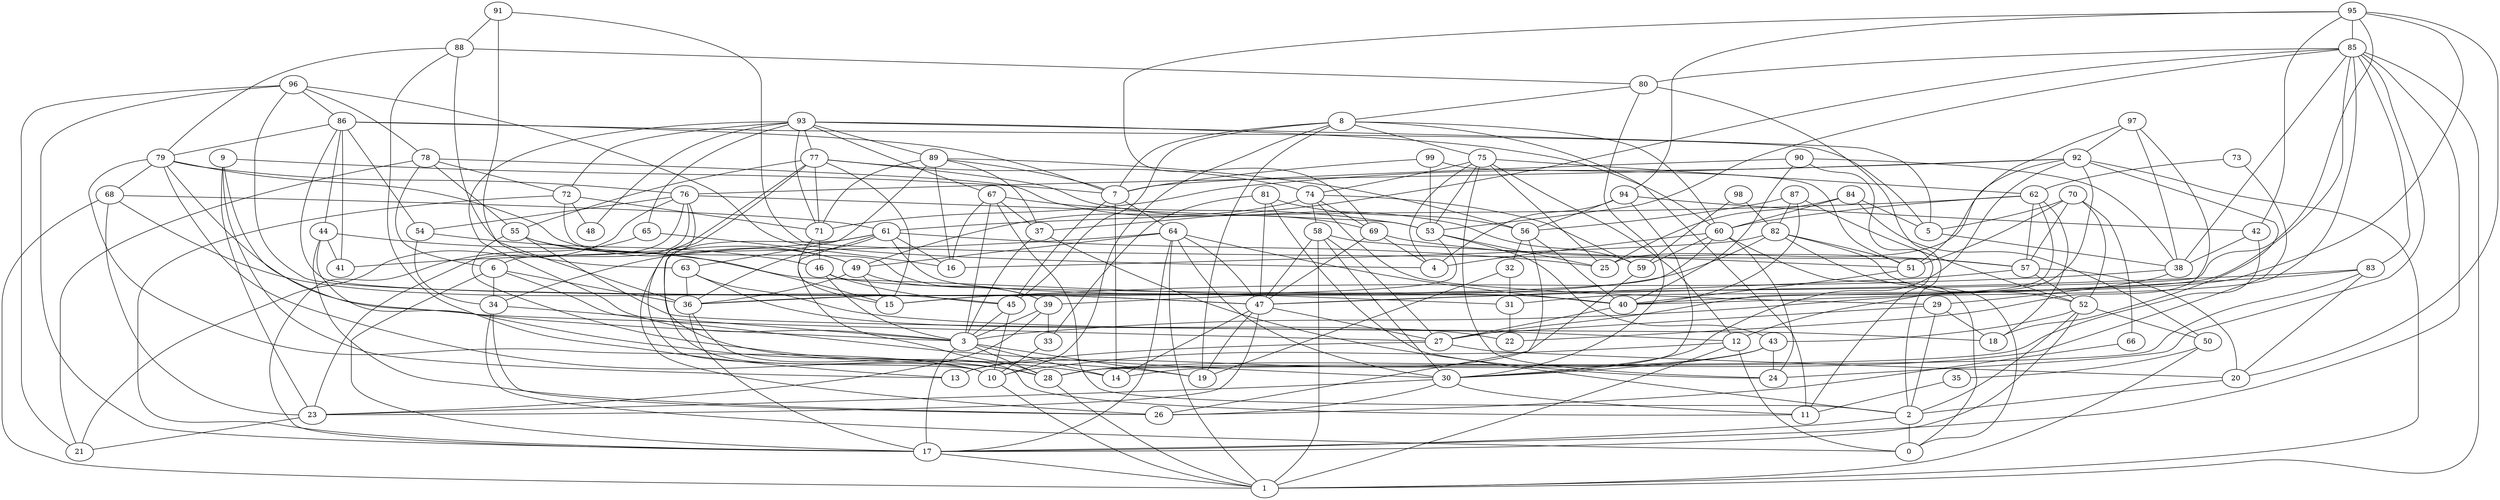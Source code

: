 digraph GG_graph {

subgraph G_graph {
edge [color = black]
"64" -> "41" [dir = none]
"73" -> "28" [dir = none]
"98" -> "59" [dir = none]
"34" -> "0" [dir = none]
"87" -> "82" [dir = none]
"87" -> "52" [dir = none]
"70" -> "5" [dir = none]
"66" -> "26" [dir = none]
"27" -> "20" [dir = none]
"42" -> "38" [dir = none]
"80" -> "2" [dir = none]
"9" -> "3" [dir = none]
"97" -> "22" [dir = none]
"97" -> "38" [dir = none]
"32" -> "31" [dir = none]
"96" -> "4" [dir = none]
"43" -> "24" [dir = none]
"47" -> "19" [dir = none]
"76" -> "54" [dir = none]
"76" -> "21" [dir = none]
"76" -> "23" [dir = none]
"76" -> "53" [dir = none]
"39" -> "3" [dir = none]
"90" -> "40" [dir = none]
"49" -> "39" [dir = none]
"49" -> "36" [dir = none]
"53" -> "43" [dir = none]
"53" -> "36" [dir = none]
"17" -> "1" [dir = none]
"37" -> "24" [dir = none]
"46" -> "40" [dir = none]
"33" -> "10" [dir = none]
"6" -> "17" [dir = none]
"6" -> "30" [dir = none]
"45" -> "3" [dir = none]
"38" -> "15" [dir = none]
"61" -> "10" [dir = none]
"61" -> "16" [dir = none]
"61" -> "36" [dir = none]
"61" -> "34" [dir = none]
"61" -> "40" [dir = none]
"36" -> "11" [dir = none]
"78" -> "55" [dir = none]
"5" -> "38" [dir = none]
"3" -> "28" [dir = none]
"3" -> "14" [dir = none]
"62" -> "60" [dir = none]
"62" -> "61" [dir = none]
"71" -> "46" [dir = none]
"92" -> "18" [dir = none]
"92" -> "12" [dir = none]
"92" -> "25" [dir = none]
"92" -> "76" [dir = none]
"75" -> "74" [dir = none]
"75" -> "4" [dir = none]
"75" -> "53" [dir = none]
"83" -> "20" [dir = none]
"83" -> "40" [dir = none]
"74" -> "59" [dir = none]
"74" -> "69" [dir = none]
"74" -> "58" [dir = none]
"68" -> "61" [dir = none]
"59" -> "13" [dir = none]
"67" -> "2" [dir = none]
"67" -> "53" [dir = none]
"52" -> "50" [dir = none]
"52" -> "2" [dir = none]
"77" -> "55" [dir = none]
"77" -> "26" [dir = none]
"99" -> "51" [dir = none]
"29" -> "2" [dir = none]
"8" -> "19" [dir = none]
"35" -> "11" [dir = none]
"51" -> "40" [dir = none]
"7" -> "45" [dir = none]
"65" -> "17" [dir = none]
"72" -> "71" [dir = none]
"94" -> "30" [dir = none]
"56" -> "40" [dir = none]
"79" -> "19" [dir = none]
"79" -> "76" [dir = none]
"81" -> "2" [dir = none]
"95" -> "94" [dir = none]
"91" -> "57" [dir = none]
"91" -> "88" [dir = none]
"91" -> "36" [dir = none]
"88" -> "63" [dir = none]
"30" -> "26" [dir = none]
"30" -> "11" [dir = none]
"84" -> "5" [dir = none]
"86" -> "44" [dir = none]
"86" -> "41" [dir = none]
"86" -> "5" [dir = none]
"85" -> "38" [dir = none]
"85" -> "31" [dir = none]
"85" -> "53" [dir = none]
"89" -> "16" [dir = none]
"93" -> "48" [dir = none]
"93" -> "89" [dir = none]
"92" -> "1" [dir = none]
"58" -> "47" [dir = none]
"99" -> "7" [dir = none]
"93" -> "77" [dir = none]
"68" -> "23" [dir = none]
"75" -> "12" [dir = none]
"85" -> "24" [dir = none]
"6" -> "36" [dir = none]
"81" -> "47" [dir = none]
"84" -> "25" [dir = none]
"77" -> "59" [dir = none]
"56" -> "32" [dir = none]
"79" -> "49" [dir = none]
"61" -> "28" [dir = none]
"89" -> "37" [dir = none]
"82" -> "52" [dir = none]
"72" -> "17" [dir = none]
"58" -> "27" [dir = none]
"8" -> "45" [dir = none]
"7" -> "64" [dir = none]
"77" -> "74" [dir = none]
"29" -> "18" [dir = none]
"56" -> "26" [dir = none]
"89" -> "63" [dir = none]
"80" -> "30" [dir = none]
"93" -> "65" [dir = none]
"86" -> "47" [dir = none]
"96" -> "21" [dir = none]
"98" -> "82" [dir = none]
"79" -> "27" [dir = none]
"12" -> "0" [dir = none]
"8" -> "75" [dir = none]
"57" -> "20" [dir = none]
"82" -> "15" [dir = none]
"58" -> "1" [dir = none]
"96" -> "78" [dir = none]
"60" -> "59" [dir = none]
"96" -> "86" [dir = none]
"10" -> "1" [dir = none]
"81" -> "33" [dir = none]
"89" -> "71" [dir = none]
"49" -> "15" [dir = none]
"63" -> "22" [dir = none]
"45" -> "10" [dir = none]
"34" -> "26" [dir = none]
"57" -> "52" [dir = none]
"71" -> "15" [dir = none]
"78" -> "6" [dir = none]
"77" -> "15" [dir = none]
"39" -> "23" [dir = none]
"87" -> "56" [dir = none]
"52" -> "43" [dir = none]
"63" -> "12" [dir = none]
"64" -> "1" [dir = none]
"6" -> "34" [dir = none]
"12" -> "10" [dir = none]
"50" -> "35" [dir = none]
"84" -> "60" [dir = none]
"81" -> "56" [dir = none]
"64" -> "30" [dir = none]
"8" -> "10" [dir = none]
"83" -> "47" [dir = none]
"77" -> "10" [dir = none]
"93" -> "67" [dir = none]
"63" -> "36" [dir = none]
"47" -> "27" [dir = none]
"85" -> "37" [dir = none]
"86" -> "79" [dir = none]
"76" -> "28" [dir = none]
"83" -> "28" [dir = none]
"55" -> "15" [dir = none]
"90" -> "11" [dir = none]
"20" -> "2" [dir = none]
"43" -> "14" [dir = none]
"76" -> "6" [dir = none]
"43" -> "30" [dir = none]
"70" -> "57" [dir = none]
"92" -> "30" [dir = none]
"70" -> "51" [dir = none]
"8" -> "60" [dir = none]
"90" -> "7" [dir = none]
"29" -> "27" [dir = none]
"3" -> "17" [dir = none]
"93" -> "60" [dir = none]
"88" -> "13" [dir = none]
"67" -> "3" [dir = none]
"95" -> "69" [dir = none]
"72" -> "48" [dir = none]
"79" -> "10" [dir = none]
"77" -> "71" [dir = none]
"8" -> "7" [dir = none]
"47" -> "14" [dir = none]
"97" -> "92" [dir = none]
"93" -> "5" [dir = none]
"94" -> "56" [dir = none]
"82" -> "51" [dir = none]
"96" -> "17" [dir = none]
"73" -> "62" [dir = none]
"64" -> "47" [dir = none]
"70" -> "66" [dir = none]
"69" -> "4" [dir = none]
"54" -> "34" [dir = none]
"31" -> "22" [dir = none]
"75" -> "25" [dir = none]
"2" -> "0" [dir = none]
"64" -> "49" [dir = none]
"7" -> "14" [dir = none]
"55" -> "18" [dir = none]
"2" -> "17" [dir = none]
"60" -> "4" [dir = none]
"44" -> "28" [dir = none]
"37" -> "3" [dir = none]
"96" -> "47" [dir = none]
"95" -> "42" [dir = none]
"67" -> "37" [dir = none]
"38" -> "29" [dir = none]
"60" -> "39" [dir = none]
"57" -> "47" [dir = none]
"87" -> "40" [dir = none]
"32" -> "19" [dir = none]
"44" -> "41" [dir = none]
"58" -> "30" [dir = none]
"39" -> "33" [dir = none]
"80" -> "8" [dir = none]
"61" -> "25" [dir = none]
"44" -> "26" [dir = none]
"47" -> "23" [dir = none]
"86" -> "7" [dir = none]
"74" -> "29" [dir = none]
"85" -> "3" [dir = none]
"12" -> "1" [dir = none]
"60" -> "0" [dir = none]
"70" -> "52" [dir = none]
"8" -> "11" [dir = none]
"86" -> "54" [dir = none]
"94" -> "4" [dir = none]
"88" -> "79" [dir = none]
"36" -> "17" [dir = none]
"62" -> "57" [dir = none]
"85" -> "80" [dir = none]
"75" -> "24" [dir = none]
"85" -> "17" [dir = none]
"46" -> "45" [dir = none]
"95" -> "85" [dir = none]
"67" -> "16" [dir = none]
"9" -> "7" [dir = none]
"74" -> "49" [dir = none]
"53" -> "25" [dir = none]
"89" -> "7" [dir = none]
"97" -> "51" [dir = none]
"93" -> "72" [dir = none]
"60" -> "24" [dir = none]
"64" -> "17" [dir = none]
"50" -> "1" [dir = none]
"62" -> "27" [dir = none]
"84" -> "50" [dir = none]
"85" -> "1" [dir = none]
"52" -> "17" [dir = none]
"89" -> "56" [dir = none]
"40" -> "27" [dir = none]
"58" -> "51" [dir = none]
"44" -> "31" [dir = none]
"9" -> "23" [dir = none]
"46" -> "3" [dir = none]
"27" -> "13" [dir = none]
"54" -> "46" [dir = none]
"69" -> "57" [dir = none]
"30" -> "23" [dir = none]
"65" -> "16" [dir = none]
"85" -> "83" [dir = none]
"69" -> "47" [dir = none]
"93" -> "3" [dir = none]
"92" -> "71" [dir = none]
"79" -> "68" [dir = none]
"62" -> "18" [dir = none]
"78" -> "69" [dir = none]
"3" -> "19" [dir = none]
"75" -> "62" [dir = none]
"64" -> "40" [dir = none]
"72" -> "39" [dir = none]
"68" -> "1" [dir = none]
"88" -> "80" [dir = none]
"78" -> "72" [dir = none]
"95" -> "36" [dir = none]
"42" -> "28" [dir = none]
"23" -> "21" [dir = none]
"78" -> "21" [dir = none]
"82" -> "16" [dir = none]
"99" -> "53" [dir = none]
"34" -> "3" [dir = none]
"95" -> "40" [dir = none]
"68" -> "45" [dir = none]
"94" -> "42" [dir = none]
"55" -> "49" [dir = none]
"55" -> "14" [dir = none]
"28" -> "1" [dir = none]
"93" -> "71" [dir = none]
"82" -> "0" [dir = none]
"95" -> "20" [dir = none]
"9" -> "13" [dir = none]
"90" -> "38" [dir = none]
}

}
